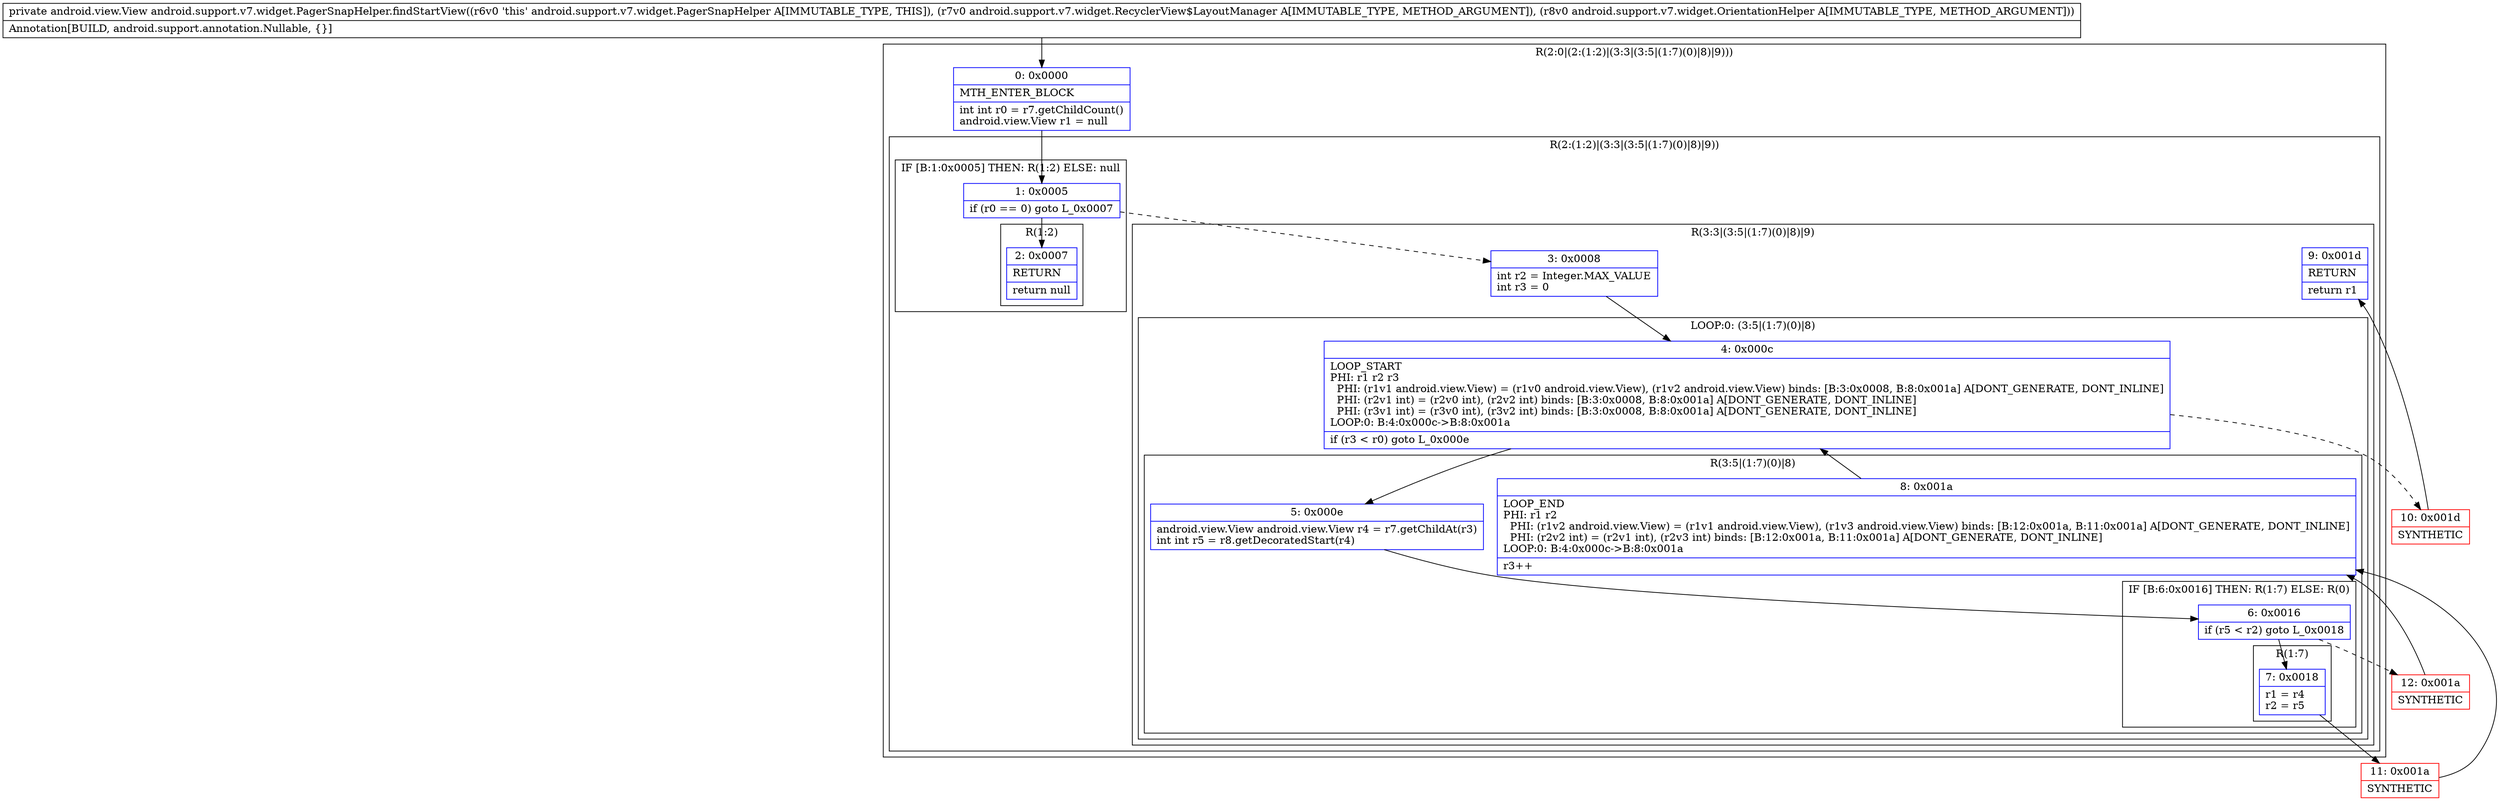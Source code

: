 digraph "CFG forandroid.support.v7.widget.PagerSnapHelper.findStartView(Landroid\/support\/v7\/widget\/RecyclerView$LayoutManager;Landroid\/support\/v7\/widget\/OrientationHelper;)Landroid\/view\/View;" {
subgraph cluster_Region_171911029 {
label = "R(2:0|(2:(1:2)|(3:3|(3:5|(1:7)(0)|8)|9)))";
node [shape=record,color=blue];
Node_0 [shape=record,label="{0\:\ 0x0000|MTH_ENTER_BLOCK\l|int int r0 = r7.getChildCount()\landroid.view.View r1 = null\l}"];
subgraph cluster_Region_820199329 {
label = "R(2:(1:2)|(3:3|(3:5|(1:7)(0)|8)|9))";
node [shape=record,color=blue];
subgraph cluster_IfRegion_255826450 {
label = "IF [B:1:0x0005] THEN: R(1:2) ELSE: null";
node [shape=record,color=blue];
Node_1 [shape=record,label="{1\:\ 0x0005|if (r0 == 0) goto L_0x0007\l}"];
subgraph cluster_Region_1949639502 {
label = "R(1:2)";
node [shape=record,color=blue];
Node_2 [shape=record,label="{2\:\ 0x0007|RETURN\l|return null\l}"];
}
}
subgraph cluster_Region_895279627 {
label = "R(3:3|(3:5|(1:7)(0)|8)|9)";
node [shape=record,color=blue];
Node_3 [shape=record,label="{3\:\ 0x0008|int r2 = Integer.MAX_VALUE\lint r3 = 0\l}"];
subgraph cluster_LoopRegion_2105922801 {
label = "LOOP:0: (3:5|(1:7)(0)|8)";
node [shape=record,color=blue];
Node_4 [shape=record,label="{4\:\ 0x000c|LOOP_START\lPHI: r1 r2 r3 \l  PHI: (r1v1 android.view.View) = (r1v0 android.view.View), (r1v2 android.view.View) binds: [B:3:0x0008, B:8:0x001a] A[DONT_GENERATE, DONT_INLINE]\l  PHI: (r2v1 int) = (r2v0 int), (r2v2 int) binds: [B:3:0x0008, B:8:0x001a] A[DONT_GENERATE, DONT_INLINE]\l  PHI: (r3v1 int) = (r3v0 int), (r3v2 int) binds: [B:3:0x0008, B:8:0x001a] A[DONT_GENERATE, DONT_INLINE]\lLOOP:0: B:4:0x000c\-\>B:8:0x001a\l|if (r3 \< r0) goto L_0x000e\l}"];
subgraph cluster_Region_355563469 {
label = "R(3:5|(1:7)(0)|8)";
node [shape=record,color=blue];
Node_5 [shape=record,label="{5\:\ 0x000e|android.view.View android.view.View r4 = r7.getChildAt(r3)\lint int r5 = r8.getDecoratedStart(r4)\l}"];
subgraph cluster_IfRegion_1186992568 {
label = "IF [B:6:0x0016] THEN: R(1:7) ELSE: R(0)";
node [shape=record,color=blue];
Node_6 [shape=record,label="{6\:\ 0x0016|if (r5 \< r2) goto L_0x0018\l}"];
subgraph cluster_Region_1177252148 {
label = "R(1:7)";
node [shape=record,color=blue];
Node_7 [shape=record,label="{7\:\ 0x0018|r1 = r4\lr2 = r5\l}"];
}
subgraph cluster_Region_849065333 {
label = "R(0)";
node [shape=record,color=blue];
}
}
Node_8 [shape=record,label="{8\:\ 0x001a|LOOP_END\lPHI: r1 r2 \l  PHI: (r1v2 android.view.View) = (r1v1 android.view.View), (r1v3 android.view.View) binds: [B:12:0x001a, B:11:0x001a] A[DONT_GENERATE, DONT_INLINE]\l  PHI: (r2v2 int) = (r2v1 int), (r2v3 int) binds: [B:12:0x001a, B:11:0x001a] A[DONT_GENERATE, DONT_INLINE]\lLOOP:0: B:4:0x000c\-\>B:8:0x001a\l|r3++\l}"];
}
}
Node_9 [shape=record,label="{9\:\ 0x001d|RETURN\l|return r1\l}"];
}
}
}
Node_10 [shape=record,color=red,label="{10\:\ 0x001d|SYNTHETIC\l}"];
Node_11 [shape=record,color=red,label="{11\:\ 0x001a|SYNTHETIC\l}"];
Node_12 [shape=record,color=red,label="{12\:\ 0x001a|SYNTHETIC\l}"];
MethodNode[shape=record,label="{private android.view.View android.support.v7.widget.PagerSnapHelper.findStartView((r6v0 'this' android.support.v7.widget.PagerSnapHelper A[IMMUTABLE_TYPE, THIS]), (r7v0 android.support.v7.widget.RecyclerView$LayoutManager A[IMMUTABLE_TYPE, METHOD_ARGUMENT]), (r8v0 android.support.v7.widget.OrientationHelper A[IMMUTABLE_TYPE, METHOD_ARGUMENT]))  | Annotation[BUILD, android.support.annotation.Nullable, \{\}]\l}"];
MethodNode -> Node_0;
Node_0 -> Node_1;
Node_1 -> Node_2;
Node_1 -> Node_3[style=dashed];
Node_3 -> Node_4;
Node_4 -> Node_5;
Node_4 -> Node_10[style=dashed];
Node_5 -> Node_6;
Node_6 -> Node_7;
Node_6 -> Node_12[style=dashed];
Node_7 -> Node_11;
Node_8 -> Node_4;
Node_10 -> Node_9;
Node_11 -> Node_8;
Node_12 -> Node_8;
}

